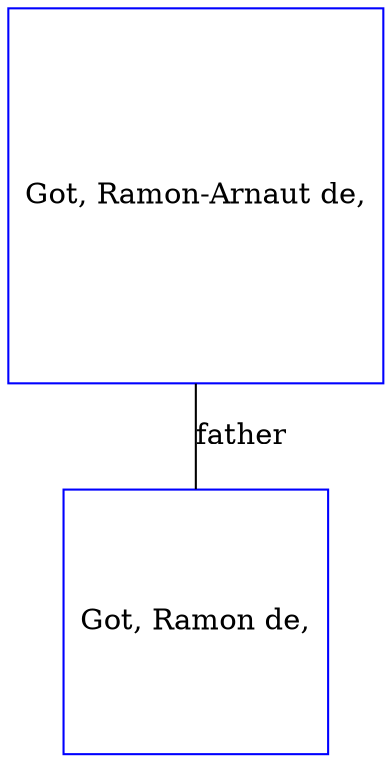 digraph D {
    edge [dir=none];    node [shape=box];    "009061"   [label="Got, Ramon-Arnaut de,", shape=box, regular=1, color="blue"] ;
"009060"   [label="Got, Ramon de,", shape=box, regular=1, color="blue"] ;
009061->009060 [label="father",arrowsize=0.0]; 
}